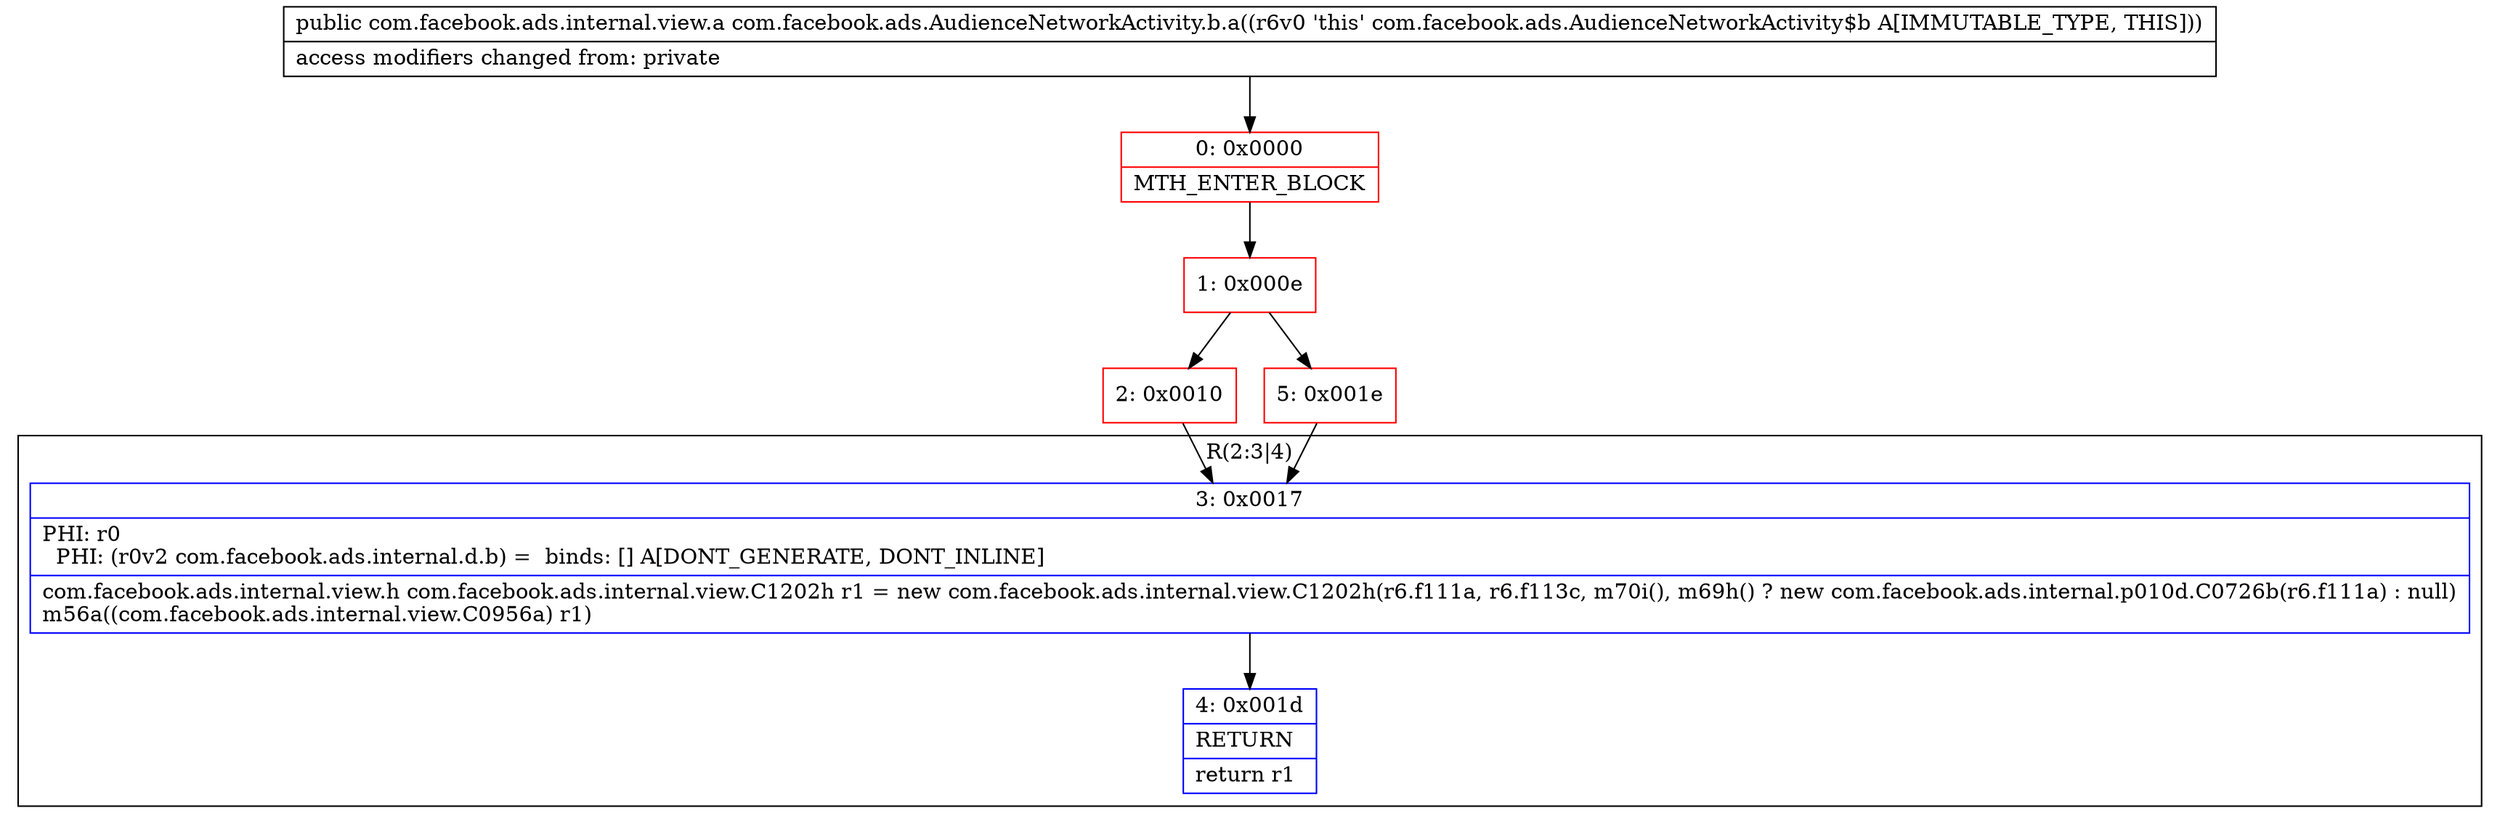 digraph "CFG forcom.facebook.ads.AudienceNetworkActivity.b.a()Lcom\/facebook\/ads\/internal\/view\/a;" {
subgraph cluster_Region_259648922 {
label = "R(2:3|4)";
node [shape=record,color=blue];
Node_3 [shape=record,label="{3\:\ 0x0017|PHI: r0 \l  PHI: (r0v2 com.facebook.ads.internal.d.b) =  binds: [] A[DONT_GENERATE, DONT_INLINE]\l|com.facebook.ads.internal.view.h com.facebook.ads.internal.view.C1202h r1 = new com.facebook.ads.internal.view.C1202h(r6.f111a, r6.f113c, m70i(), m69h() ? new com.facebook.ads.internal.p010d.C0726b(r6.f111a) : null)\lm56a((com.facebook.ads.internal.view.C0956a) r1)\l}"];
Node_4 [shape=record,label="{4\:\ 0x001d|RETURN\l|return r1\l}"];
}
Node_0 [shape=record,color=red,label="{0\:\ 0x0000|MTH_ENTER_BLOCK\l}"];
Node_1 [shape=record,color=red,label="{1\:\ 0x000e}"];
Node_2 [shape=record,color=red,label="{2\:\ 0x0010}"];
Node_5 [shape=record,color=red,label="{5\:\ 0x001e}"];
MethodNode[shape=record,label="{public com.facebook.ads.internal.view.a com.facebook.ads.AudienceNetworkActivity.b.a((r6v0 'this' com.facebook.ads.AudienceNetworkActivity$b A[IMMUTABLE_TYPE, THIS]))  | access modifiers changed from: private\l}"];
MethodNode -> Node_0;
Node_3 -> Node_4;
Node_0 -> Node_1;
Node_1 -> Node_2;
Node_1 -> Node_5;
Node_2 -> Node_3;
Node_5 -> Node_3;
}

